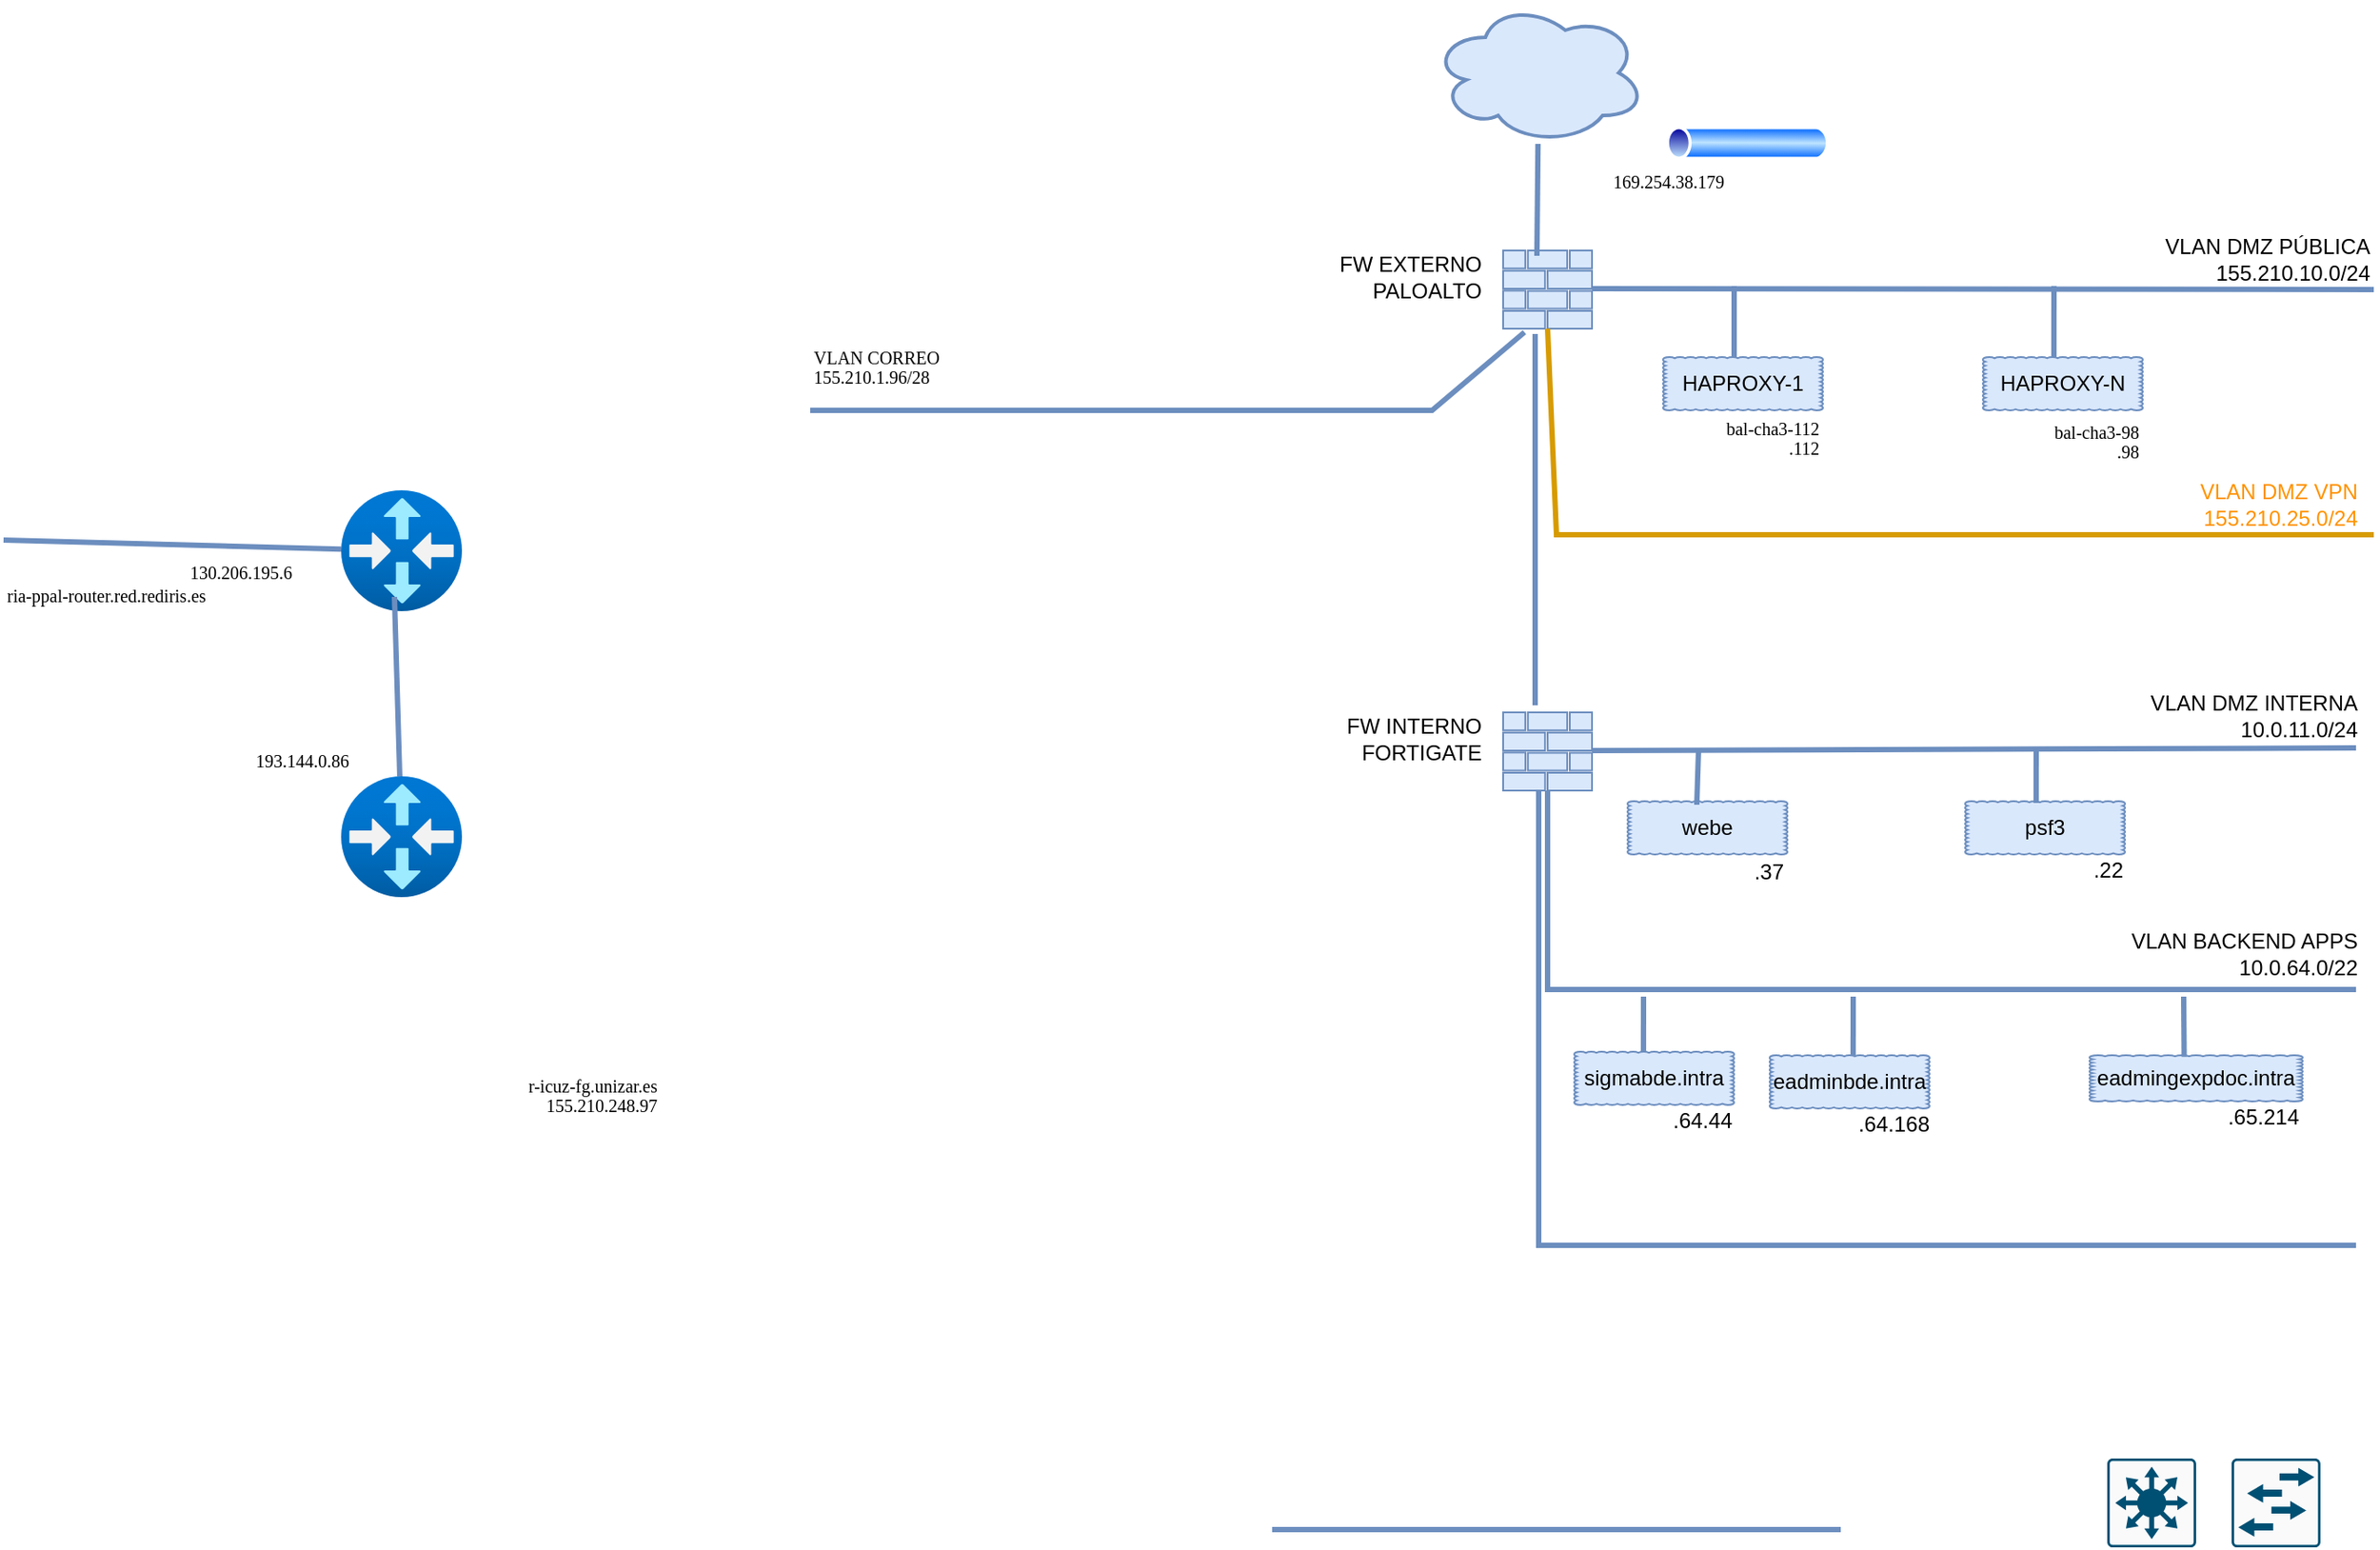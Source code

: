 <mxfile version="24.3.1" type="github">
  <diagram name="Página-1" id="w2JGxfwK3_4Co9fJS01Z">
    <mxGraphModel dx="1767" dy="1093" grid="1" gridSize="10" guides="1" tooltips="1" connect="1" arrows="1" fold="1" page="1" pageScale="1" pageWidth="1827" pageHeight="1827" math="0" shadow="0">
      <root>
        <mxCell id="0" />
        <mxCell id="1" parent="0" />
        <mxCell id="ZgDF1Zh-EmiNUFqbCzEF-2" value="" style="image;aspect=fixed;html=1;points=[];align=center;fontSize=12;image=img/lib/azure2/networking/Virtual_Router.svg;" parent="1" vertex="1">
          <mxGeometry x="210" y="380" width="68" height="68" as="geometry" />
        </mxCell>
        <mxCell id="ZgDF1Zh-EmiNUFqbCzEF-3" value="" style="sketch=0;aspect=fixed;pointerEvents=1;shadow=0;dashed=0;html=1;strokeColor=#6c8ebf;labelPosition=center;verticalLabelPosition=bottom;verticalAlign=top;align=center;fillColor=#dae8fc;shape=mxgraph.mscae.enterprise.firewall" parent="1" vertex="1">
          <mxGeometry x="864" y="505" width="50" height="44" as="geometry" />
        </mxCell>
        <mxCell id="ZgDF1Zh-EmiNUFqbCzEF-4" value="" style="sketch=0;aspect=fixed;pointerEvents=1;shadow=0;dashed=0;html=1;strokeColor=#6c8ebf;labelPosition=center;verticalLabelPosition=bottom;verticalAlign=top;align=center;fillColor=#dae8fc;shape=mxgraph.mscae.enterprise.firewall" parent="1" vertex="1">
          <mxGeometry x="864" y="245" width="50" height="44" as="geometry" />
        </mxCell>
        <mxCell id="u-RkMSvq1dty6-NGJSdJ-2" value="" style="sketch=0;points=[[0.015,0.015,0],[0.985,0.015,0],[0.985,0.985,0],[0.015,0.985,0],[0.25,0,0],[0.5,0,0],[0.75,0,0],[1,0.25,0],[1,0.5,0],[1,0.75,0],[0.75,1,0],[0.5,1,0],[0.25,1,0],[0,0.75,0],[0,0.5,0],[0,0.25,0]];verticalLabelPosition=bottom;html=1;verticalAlign=top;aspect=fixed;align=center;pointerEvents=1;shape=mxgraph.cisco19.rect;prIcon=l3_switch;fillColor=#FAFAFA;strokeColor=#005073;" vertex="1" parent="1">
          <mxGeometry x="1204" y="925" width="50" height="50" as="geometry" />
        </mxCell>
        <mxCell id="u-RkMSvq1dty6-NGJSdJ-3" value="" style="endArrow=none;html=1;rounded=0;strokeWidth=3;fillColor=#dae8fc;strokeColor=#6c8ebf;" edge="1" parent="1">
          <mxGeometry width="50" height="50" relative="1" as="geometry">
            <mxPoint x="914" y="266.5" as="sourcePoint" />
            <mxPoint x="1354" y="267" as="targetPoint" />
          </mxGeometry>
        </mxCell>
        <mxCell id="u-RkMSvq1dty6-NGJSdJ-5" value="" style="endArrow=none;html=1;rounded=0;strokeWidth=3;fillColor=#dae8fc;strokeColor=#6c8ebf;exitX=0.36;exitY=1.068;exitDx=0;exitDy=0;exitPerimeter=0;entryX=0.36;entryY=-0.091;entryDx=0;entryDy=0;entryPerimeter=0;" edge="1" parent="1" source="ZgDF1Zh-EmiNUFqbCzEF-4" target="ZgDF1Zh-EmiNUFqbCzEF-3">
          <mxGeometry width="50" height="50" relative="1" as="geometry">
            <mxPoint x="954" y="335" as="sourcePoint" />
            <mxPoint x="1274" y="335" as="targetPoint" />
          </mxGeometry>
        </mxCell>
        <mxCell id="u-RkMSvq1dty6-NGJSdJ-6" value="" style="sketch=0;points=[[0.015,0.015,0],[0.985,0.015,0],[0.985,0.985,0],[0.015,0.985,0],[0.25,0,0],[0.5,0,0],[0.75,0,0],[1,0.25,0],[1,0.5,0],[1,0.75,0],[0.75,1,0],[0.5,1,0],[0.25,1,0],[0,0.75,0],[0,0.5,0],[0,0.25,0]];verticalLabelPosition=bottom;html=1;verticalAlign=top;aspect=fixed;align=center;pointerEvents=1;shape=mxgraph.cisco19.rect;prIcon=l2_switch;fillColor=#FAFAFA;strokeColor=#005073;" vertex="1" parent="1">
          <mxGeometry x="1274" y="925" width="50" height="50" as="geometry" />
        </mxCell>
        <mxCell id="u-RkMSvq1dty6-NGJSdJ-7" value="" style="ellipse;shape=cloud;whiteSpace=wrap;html=1;fillColor=#dae8fc;strokeColor=#6c8ebf;strokeWidth=2;" vertex="1" parent="1">
          <mxGeometry x="824" y="105" width="120" height="80" as="geometry" />
        </mxCell>
        <mxCell id="u-RkMSvq1dty6-NGJSdJ-8" value="" style="endArrow=none;html=1;rounded=0;strokeWidth=3;fillColor=#dae8fc;strokeColor=#6c8ebf;entryX=0.38;entryY=0.068;entryDx=0;entryDy=0;entryPerimeter=0;" edge="1" parent="1" source="u-RkMSvq1dty6-NGJSdJ-7" target="ZgDF1Zh-EmiNUFqbCzEF-4">
          <mxGeometry width="50" height="50" relative="1" as="geometry">
            <mxPoint x="884" y="175" as="sourcePoint" />
            <mxPoint x="1204" y="175" as="targetPoint" />
          </mxGeometry>
        </mxCell>
        <mxCell id="u-RkMSvq1dty6-NGJSdJ-9" value="" style="endArrow=none;html=1;rounded=0;strokeWidth=3;fillColor=#dae8fc;strokeColor=#6c8ebf;" edge="1" parent="1">
          <mxGeometry width="50" height="50" relative="1" as="geometry">
            <mxPoint x="734" y="965" as="sourcePoint" />
            <mxPoint x="1054" y="965" as="targetPoint" />
          </mxGeometry>
        </mxCell>
        <mxCell id="u-RkMSvq1dty6-NGJSdJ-10" value="" style="endArrow=none;html=1;rounded=0;strokeWidth=3;fillColor=#dae8fc;strokeColor=#6c8ebf;" edge="1" parent="1">
          <mxGeometry width="50" height="50" relative="1" as="geometry">
            <mxPoint x="914" y="526.5" as="sourcePoint" />
            <mxPoint x="1344" y="525" as="targetPoint" />
          </mxGeometry>
        </mxCell>
        <mxCell id="u-RkMSvq1dty6-NGJSdJ-11" value="" style="endArrow=none;html=1;rounded=0;strokeWidth=3;fillColor=#dae8fc;strokeColor=#6c8ebf;exitX=0.5;exitY=1;exitDx=0;exitDy=0;exitPerimeter=0;" edge="1" parent="1" source="ZgDF1Zh-EmiNUFqbCzEF-3">
          <mxGeometry width="50" height="50" relative="1" as="geometry">
            <mxPoint x="889" y="605" as="sourcePoint" />
            <mxPoint x="1344" y="661" as="targetPoint" />
            <Array as="points">
              <mxPoint x="889" y="661" />
              <mxPoint x="1114" y="661" />
            </Array>
          </mxGeometry>
        </mxCell>
        <mxCell id="u-RkMSvq1dty6-NGJSdJ-12" value="HAPROXY-1" style="whiteSpace=wrap;html=1;shape=mxgraph.basic.cloud_rect;fillColor=#dae8fc;strokeColor=#6c8ebf;" vertex="1" parent="1">
          <mxGeometry x="954" y="305" width="90" height="30" as="geometry" />
        </mxCell>
        <mxCell id="u-RkMSvq1dty6-NGJSdJ-13" value="" style="endArrow=none;html=1;rounded=0;strokeWidth=3;fillColor=#dae8fc;strokeColor=#6c8ebf;" edge="1" parent="1">
          <mxGeometry width="50" height="50" relative="1" as="geometry">
            <mxPoint x="994" y="305" as="sourcePoint" />
            <mxPoint x="994" y="265" as="targetPoint" />
          </mxGeometry>
        </mxCell>
        <mxCell id="u-RkMSvq1dty6-NGJSdJ-16" value="&lt;div&gt;VLAN DMZ PÚBLICA&lt;/div&gt;&lt;div&gt;155.210.10.0/24&lt;/div&gt;" style="text;strokeColor=none;align=right;fillColor=none;html=1;verticalAlign=middle;whiteSpace=wrap;rounded=0;" vertex="1" parent="1">
          <mxGeometry x="1194" y="235" width="160" height="30" as="geometry" />
        </mxCell>
        <mxCell id="u-RkMSvq1dty6-NGJSdJ-23" value="&lt;div&gt;VLAN BACKEND APPS&lt;/div&gt;&lt;div&gt;10.0.64.0/22&lt;/div&gt;" style="text;strokeColor=none;align=right;fillColor=none;html=1;verticalAlign=middle;whiteSpace=wrap;rounded=0;" vertex="1" parent="1">
          <mxGeometry x="1187" y="626" width="160" height="30" as="geometry" />
        </mxCell>
        <mxCell id="u-RkMSvq1dty6-NGJSdJ-24" value="eadmingexpdoc.intra" style="whiteSpace=wrap;html=1;shape=mxgraph.basic.cloud_rect;fillColor=#dae8fc;strokeColor=#6c8ebf;" vertex="1" parent="1">
          <mxGeometry x="1194" y="698" width="120" height="26" as="geometry" />
        </mxCell>
        <mxCell id="u-RkMSvq1dty6-NGJSdJ-25" value="&lt;div&gt;.65.214&lt;/div&gt;&lt;div&gt;&lt;br&gt;&lt;/div&gt;" style="text;strokeColor=none;align=right;fillColor=none;html=1;verticalAlign=middle;whiteSpace=wrap;rounded=0;" vertex="1" parent="1">
          <mxGeometry x="1214" y="725" width="100" height="30" as="geometry" />
        </mxCell>
        <mxCell id="u-RkMSvq1dty6-NGJSdJ-27" value="" style="endArrow=none;html=1;rounded=0;strokeWidth=3;fillColor=#dae8fc;strokeColor=#6c8ebf;exitX=0.444;exitY=0.033;exitDx=0;exitDy=0;exitPerimeter=0;" edge="1" parent="1" source="u-RkMSvq1dty6-NGJSdJ-24">
          <mxGeometry width="50" height="50" relative="1" as="geometry">
            <mxPoint x="1004" y="371" as="sourcePoint" />
            <mxPoint x="1247" y="665" as="targetPoint" />
          </mxGeometry>
        </mxCell>
        <mxCell id="u-RkMSvq1dty6-NGJSdJ-28" value="&lt;div&gt;VLAN DMZ INTERNA&lt;/div&gt;&lt;div&gt;10.0.11.0/24&lt;/div&gt;" style="text;strokeColor=none;align=right;fillColor=none;html=1;verticalAlign=middle;whiteSpace=wrap;rounded=0;" vertex="1" parent="1">
          <mxGeometry x="1187" y="492" width="160" height="30" as="geometry" />
        </mxCell>
        <mxCell id="u-RkMSvq1dty6-NGJSdJ-29" value="psf3" style="whiteSpace=wrap;html=1;shape=mxgraph.basic.cloud_rect;fillColor=#dae8fc;strokeColor=#6c8ebf;" vertex="1" parent="1">
          <mxGeometry x="1124" y="555" width="90" height="30" as="geometry" />
        </mxCell>
        <mxCell id="u-RkMSvq1dty6-NGJSdJ-30" value="&lt;div&gt;FW EXTERNO&lt;/div&gt;&lt;div&gt;PALOALTO&lt;br&gt;&lt;/div&gt;" style="text;strokeColor=none;align=right;fillColor=none;html=1;verticalAlign=middle;whiteSpace=wrap;rounded=0;" vertex="1" parent="1">
          <mxGeometry x="694" y="245" width="160" height="30" as="geometry" />
        </mxCell>
        <mxCell id="u-RkMSvq1dty6-NGJSdJ-31" value="&lt;div&gt;FW INTERNO&lt;/div&gt;&lt;div&gt;FORTIGATE&lt;br&gt;&lt;/div&gt;" style="text;strokeColor=none;align=right;fillColor=none;html=1;verticalAlign=middle;whiteSpace=wrap;rounded=0;" vertex="1" parent="1">
          <mxGeometry x="694" y="505" width="160" height="30" as="geometry" />
        </mxCell>
        <mxCell id="u-RkMSvq1dty6-NGJSdJ-32" value="" style="endArrow=none;html=1;rounded=0;strokeWidth=3;fillColor=#dae8fc;strokeColor=#6c8ebf;exitX=0.444;exitY=0.033;exitDx=0;exitDy=0;exitPerimeter=0;" edge="1" parent="1" source="u-RkMSvq1dty6-NGJSdJ-29">
          <mxGeometry width="50" height="50" relative="1" as="geometry">
            <mxPoint x="1173" y="312" as="sourcePoint" />
            <mxPoint x="1164" y="525" as="targetPoint" />
          </mxGeometry>
        </mxCell>
        <mxCell id="u-RkMSvq1dty6-NGJSdJ-33" value="&lt;div&gt;.22&lt;br&gt;&lt;/div&gt;" style="text;strokeColor=none;align=right;fillColor=none;html=1;verticalAlign=middle;whiteSpace=wrap;rounded=0;" vertex="1" parent="1">
          <mxGeometry x="1175" y="579" width="40" height="30" as="geometry" />
        </mxCell>
        <mxCell id="u-RkMSvq1dty6-NGJSdJ-36" value="" style="endArrow=none;html=1;rounded=0;strokeWidth=3;fillColor=#ffe6cc;strokeColor=#d79b00;exitX=0.5;exitY=1;exitDx=0;exitDy=0;exitPerimeter=0;fontColor=#ff9300;" edge="1" parent="1" source="ZgDF1Zh-EmiNUFqbCzEF-4">
          <mxGeometry width="50" height="50" relative="1" as="geometry">
            <mxPoint x="894" y="304" as="sourcePoint" />
            <mxPoint x="1354" y="405" as="targetPoint" />
            <Array as="points">
              <mxPoint x="894" y="405" />
            </Array>
          </mxGeometry>
        </mxCell>
        <mxCell id="u-RkMSvq1dty6-NGJSdJ-37" value="&lt;div&gt;&lt;font color=&quot;#ff9300&quot;&gt;VLAN DMZ VPN 155.210.25.0/24&lt;/font&gt;&lt;/div&gt;" style="text;strokeColor=none;align=right;fillColor=none;html=1;verticalAlign=middle;whiteSpace=wrap;rounded=0;" vertex="1" parent="1">
          <mxGeometry x="1187" y="373" width="160" height="30" as="geometry" />
        </mxCell>
        <mxCell id="u-RkMSvq1dty6-NGJSdJ-38" value="&lt;div&gt;&lt;br&gt;&lt;/div&gt;" style="text;strokeColor=none;align=right;fillColor=none;html=1;verticalAlign=middle;whiteSpace=wrap;rounded=0;" vertex="1" parent="1">
          <mxGeometry x="1187" y="765" width="160" height="30" as="geometry" />
        </mxCell>
        <mxCell id="u-RkMSvq1dty6-NGJSdJ-39" value="" style="endArrow=none;html=1;rounded=0;strokeWidth=3;fillColor=#dae8fc;strokeColor=#6c8ebf;exitX=0.5;exitY=1;exitDx=0;exitDy=0;exitPerimeter=0;" edge="1" parent="1">
          <mxGeometry width="50" height="50" relative="1" as="geometry">
            <mxPoint x="884" y="549" as="sourcePoint" />
            <mxPoint x="1344" y="805" as="targetPoint" />
            <Array as="points">
              <mxPoint x="884" y="661" />
              <mxPoint x="884" y="805" />
            </Array>
          </mxGeometry>
        </mxCell>
        <mxCell id="u-RkMSvq1dty6-NGJSdJ-40" value="sigmabde.intra" style="whiteSpace=wrap;html=1;shape=mxgraph.basic.cloud_rect;fillColor=#dae8fc;strokeColor=#6c8ebf;" vertex="1" parent="1">
          <mxGeometry x="904" y="696" width="90" height="30" as="geometry" />
        </mxCell>
        <mxCell id="u-RkMSvq1dty6-NGJSdJ-41" value="&lt;div&gt;.64.44&lt;/div&gt;" style="text;strokeColor=none;align=right;fillColor=none;html=1;verticalAlign=middle;whiteSpace=wrap;rounded=0;" vertex="1" parent="1">
          <mxGeometry x="895" y="720" width="100" height="30" as="geometry" />
        </mxCell>
        <mxCell id="u-RkMSvq1dty6-NGJSdJ-42" value="" style="endArrow=none;html=1;rounded=0;strokeWidth=3;fillColor=#dae8fc;strokeColor=#6c8ebf;exitX=0.433;exitY=0;exitDx=0;exitDy=0;exitPerimeter=0;" edge="1" parent="1" source="u-RkMSvq1dty6-NGJSdJ-40">
          <mxGeometry width="50" height="50" relative="1" as="geometry">
            <mxPoint x="1002" y="706" as="sourcePoint" />
            <mxPoint x="943" y="665" as="targetPoint" />
          </mxGeometry>
        </mxCell>
        <mxCell id="u-RkMSvq1dty6-NGJSdJ-43" value="eadminbde.intra" style="whiteSpace=wrap;html=1;shape=mxgraph.basic.cloud_rect;fillColor=#dae8fc;strokeColor=#6c8ebf;" vertex="1" parent="1">
          <mxGeometry x="1014" y="698" width="90" height="30" as="geometry" />
        </mxCell>
        <mxCell id="u-RkMSvq1dty6-NGJSdJ-44" value="" style="endArrow=none;html=1;rounded=0;strokeWidth=3;fillColor=#dae8fc;strokeColor=#6c8ebf;exitX=0.522;exitY=0;exitDx=0;exitDy=0;exitPerimeter=0;" edge="1" parent="1" source="u-RkMSvq1dty6-NGJSdJ-43">
          <mxGeometry width="50" height="50" relative="1" as="geometry">
            <mxPoint x="1073" y="835" as="sourcePoint" />
            <mxPoint x="1061" y="665" as="targetPoint" />
          </mxGeometry>
        </mxCell>
        <mxCell id="u-RkMSvq1dty6-NGJSdJ-45" value="&lt;div&gt;.64.168&lt;/div&gt;" style="text;strokeColor=none;align=right;fillColor=none;html=1;verticalAlign=middle;whiteSpace=wrap;rounded=0;" vertex="1" parent="1">
          <mxGeometry x="1006" y="722" width="100" height="30" as="geometry" />
        </mxCell>
        <mxCell id="u-RkMSvq1dty6-NGJSdJ-48" value="" style="image;aspect=fixed;perimeter=ellipsePerimeter;html=1;align=center;shadow=0;dashed=0;spacingTop=3;image=img/lib/active_directory/tunnel.svg;" vertex="1" parent="1">
          <mxGeometry x="954" y="175" width="95" height="19" as="geometry" />
        </mxCell>
        <mxCell id="u-RkMSvq1dty6-NGJSdJ-49" value="&lt;p style=&quot;margin: 0.0px 0.0px 0.0px 0.0px; font: 10.0px Menlo; color: #000000&quot;&gt;&lt;span style=&quot;font-variant-ligatures: no-common-ligatures&quot;&gt;169.254.38.179&lt;/span&gt;&lt;/p&gt;" style="text;whiteSpace=wrap;html=1;" vertex="1" parent="1">
          <mxGeometry x="924" y="194" width="120" height="30" as="geometry" />
        </mxCell>
        <mxCell id="u-RkMSvq1dty6-NGJSdJ-50" value="webe" style="whiteSpace=wrap;html=1;shape=mxgraph.basic.cloud_rect;fillColor=#dae8fc;strokeColor=#6c8ebf;" vertex="1" parent="1">
          <mxGeometry x="934" y="555" width="90" height="30" as="geometry" />
        </mxCell>
        <mxCell id="u-RkMSvq1dty6-NGJSdJ-51" value="&lt;p style=&quot;margin: 0.0px 0.0px 0.0px 0.0px; font: 10.0px Menlo; color: #000000&quot;&gt;&lt;span style=&quot;font-variant-ligatures: no-common-ligatures&quot;&gt;130.206.195.6&lt;/span&gt;&lt;/p&gt;" style="text;whiteSpace=wrap;html=1;" vertex="1" parent="1">
          <mxGeometry x="123" y="414" width="120" height="40" as="geometry" />
        </mxCell>
        <UserObject label="&lt;p style=&quot;margin: 0.0px 0.0px 0.0px 0.0px; font: 10.0px Menlo; color: #000000&quot;&gt;&lt;span style=&quot;font-variant-ligatures: no-common-ligatures&quot;&gt;ria-ppal-router.red.rediris.es&lt;/span&gt;&lt;/p&gt;" link="&lt;p style=&quot;margin: 0.0px 0.0px 0.0px 0.0px; font: 10.0px Menlo; color: #000000&quot;&gt;&lt;span style=&quot;font-variant-ligatures: no-common-ligatures&quot;&gt;ria-ppal-router.red.rediris.es&lt;/span&gt;&lt;/p&gt;" id="u-RkMSvq1dty6-NGJSdJ-52">
          <mxCell style="text;whiteSpace=wrap;html=1;" vertex="1" parent="1">
            <mxGeometry x="20" y="427" width="230" height="40" as="geometry" />
          </mxCell>
        </UserObject>
        <mxCell id="u-RkMSvq1dty6-NGJSdJ-53" value="" style="image;aspect=fixed;html=1;points=[];align=center;fontSize=12;image=img/lib/azure2/networking/Virtual_Router.svg;" vertex="1" parent="1">
          <mxGeometry x="210" y="541" width="68" height="68" as="geometry" />
        </mxCell>
        <mxCell id="u-RkMSvq1dty6-NGJSdJ-54" value="" style="endArrow=none;html=1;rounded=0;strokeWidth=3;fillColor=#dae8fc;strokeColor=#6c8ebf;" edge="1" parent="1" target="ZgDF1Zh-EmiNUFqbCzEF-2">
          <mxGeometry width="50" height="50" relative="1" as="geometry">
            <mxPoint x="20" y="408" as="sourcePoint" />
            <mxPoint x="220" y="410" as="targetPoint" />
          </mxGeometry>
        </mxCell>
        <mxCell id="u-RkMSvq1dty6-NGJSdJ-55" value="" style="endArrow=none;html=1;rounded=0;strokeWidth=3;fillColor=#dae8fc;strokeColor=#6c8ebf;" edge="1" parent="1" target="u-RkMSvq1dty6-NGJSdJ-53">
          <mxGeometry width="50" height="50" relative="1" as="geometry">
            <mxPoint x="240" y="440" as="sourcePoint" />
            <mxPoint x="433" y="475" as="targetPoint" />
          </mxGeometry>
        </mxCell>
        <mxCell id="u-RkMSvq1dty6-NGJSdJ-56" value="&lt;p style=&quot;margin: 0.0px 0.0px 0.0px 0.0px; font: 10.0px Menlo; color: #000000&quot;&gt;&lt;span style=&quot;font-variant-ligatures: no-common-ligatures&quot;&gt;193.144.0.86&lt;/span&gt;&lt;/p&gt;" style="text;whiteSpace=wrap;html=1;" vertex="1" parent="1">
          <mxGeometry x="160" y="520" width="110" height="40" as="geometry" />
        </mxCell>
        <UserObject label="&lt;p style=&quot;margin: 0.0px 0.0px 0.0px 0.0px; font: 10.0px Menlo; color: #000000&quot;&gt;&lt;span style=&quot;font-variant-ligatures: no-common-ligatures&quot;&gt;r-icuz-fg.unizar.es&lt;/span&gt;&lt;/p&gt;&lt;p style=&quot;margin: 0.0px 0.0px 0.0px 0.0px; font: 10.0px Menlo; color: #000000&quot;&gt;&lt;span style=&quot;font-variant-ligatures: no-common-ligatures&quot;&gt;155.210.248.97&lt;/span&gt;&lt;/p&gt;" link="&lt;p style=&quot;margin: 0.0px 0.0px 0.0px 0.0px; font: 10.0px Menlo; color: #000000&quot;&gt;&lt;span style=&quot;font-variant-ligatures: no-common-ligatures&quot;&gt;r-icuz-fg.unizar.es (155.210.248.97)&lt;/span&gt;&lt;/p&gt;" id="u-RkMSvq1dty6-NGJSdJ-57">
          <mxCell style="text;whiteSpace=wrap;html=1;align=right;" vertex="1" parent="1">
            <mxGeometry x="260" y="703" width="130" height="40" as="geometry" />
          </mxCell>
        </UserObject>
        <mxCell id="u-RkMSvq1dty6-NGJSdJ-58" value="" style="endArrow=none;html=1;rounded=0;strokeWidth=3;fillColor=#dae8fc;strokeColor=#6c8ebf;entryX=0.433;entryY=0.067;entryDx=0;entryDy=0;entryPerimeter=0;" edge="1" parent="1" target="u-RkMSvq1dty6-NGJSdJ-50">
          <mxGeometry width="50" height="50" relative="1" as="geometry">
            <mxPoint x="974" y="525" as="sourcePoint" />
            <mxPoint x="1174" y="535" as="targetPoint" />
          </mxGeometry>
        </mxCell>
        <mxCell id="u-RkMSvq1dty6-NGJSdJ-60" value="&lt;div&gt;.37&lt;br&gt;&lt;/div&gt;" style="text;strokeColor=none;align=right;fillColor=none;html=1;verticalAlign=middle;whiteSpace=wrap;rounded=0;" vertex="1" parent="1">
          <mxGeometry x="984" y="580" width="40" height="30" as="geometry" />
        </mxCell>
        <UserObject label="&lt;p style=&quot;margin: 0.0px 0.0px 0.0px 0.0px; font: 10.0px Menlo; color: #000000&quot;&gt;&lt;span style=&quot;font-variant-ligatures: no-common-ligatures&quot;&gt;bal-cha3-98&lt;/span&gt;&lt;/p&gt;&lt;p style=&quot;margin: 0.0px 0.0px 0.0px 0.0px; font: 10.0px Menlo; color: #000000&quot;&gt;&lt;span style=&quot;font-variant-ligatures: no-common-ligatures&quot;&gt;.98&lt;/span&gt;&lt;/p&gt;" link="&lt;p style=&quot;margin: 0.0px 0.0px 0.0px 0.0px; font: 10.0px Menlo; color: #000000&quot;&gt;&lt;span style=&quot;font-variant-ligatures: no-common-ligatures&quot;&gt;bal-cha3-98.unizar.es&lt;/span&gt;&lt;/p&gt;" id="u-RkMSvq1dty6-NGJSdJ-61">
          <mxCell style="text;whiteSpace=wrap;html=1;align=right;" vertex="1" parent="1">
            <mxGeometry x="1089" y="335" width="135" height="40" as="geometry" />
          </mxCell>
        </UserObject>
        <mxCell id="u-RkMSvq1dty6-NGJSdJ-62" value="HAPROXY-N" style="whiteSpace=wrap;html=1;shape=mxgraph.basic.cloud_rect;fillColor=#dae8fc;strokeColor=#6c8ebf;" vertex="1" parent="1">
          <mxGeometry x="1134" y="305" width="90" height="30" as="geometry" />
        </mxCell>
        <UserObject label="&lt;p style=&quot;margin: 0.0px 0.0px 0.0px 0.0px; font: 10.0px Menlo; color: #000000&quot;&gt;&lt;span style=&quot;font-variant-ligatures: no-common-ligatures&quot;&gt;bal-cha3-112&lt;/span&gt;&lt;/p&gt;&lt;p style=&quot;margin: 0.0px 0.0px 0.0px 0.0px; font: 10.0px Menlo; color: #000000&quot;&gt;&lt;span style=&quot;font-variant-ligatures: no-common-ligatures&quot;&gt;.112&lt;/span&gt;&lt;/p&gt;" link="&lt;p style=&quot;margin: 0.0px 0.0px 0.0px 0.0px; font: 10.0px Menlo; color: #000000&quot;&gt;&lt;span style=&quot;font-variant-ligatures: no-common-ligatures&quot;&gt;bal-cha3-98.unizar.es&lt;/span&gt;&lt;/p&gt;" id="u-RkMSvq1dty6-NGJSdJ-63">
          <mxCell style="text;whiteSpace=wrap;html=1;align=right;" vertex="1" parent="1">
            <mxGeometry x="909" y="333" width="135" height="40" as="geometry" />
          </mxCell>
        </UserObject>
        <mxCell id="u-RkMSvq1dty6-NGJSdJ-64" value="" style="endArrow=none;html=1;rounded=0;strokeWidth=3;fillColor=#dae8fc;strokeColor=#6c8ebf;exitX=0.444;exitY=0;exitDx=0;exitDy=0;exitPerimeter=0;" edge="1" parent="1" source="u-RkMSvq1dty6-NGJSdJ-62">
          <mxGeometry width="50" height="50" relative="1" as="geometry">
            <mxPoint x="1004" y="315" as="sourcePoint" />
            <mxPoint x="1174" y="265" as="targetPoint" />
          </mxGeometry>
        </mxCell>
        <mxCell id="u-RkMSvq1dty6-NGJSdJ-65" value="" style="endArrow=none;html=1;rounded=0;strokeWidth=3;fillColor=#dae8fc;strokeColor=#6c8ebf;exitX=0.24;exitY=1.046;exitDx=0;exitDy=0;exitPerimeter=0;" edge="1" parent="1" source="ZgDF1Zh-EmiNUFqbCzEF-4">
          <mxGeometry width="50" height="50" relative="1" as="geometry">
            <mxPoint x="844" y="289" as="sourcePoint" />
            <mxPoint x="474" y="335" as="targetPoint" />
            <Array as="points">
              <mxPoint x="824" y="335" />
            </Array>
          </mxGeometry>
        </mxCell>
        <mxCell id="u-RkMSvq1dty6-NGJSdJ-66" value="&lt;p style=&quot;margin: 0.0px 0.0px 0.0px 0.0px; font: 10.0px Menlo; color: #000000&quot;&gt;&lt;span style=&quot;font-variant-ligatures: no-common-ligatures&quot;&gt;VLAN CORREO&lt;/span&gt;&lt;/p&gt;&lt;p style=&quot;margin: 0.0px 0.0px 0.0px 0.0px; font: 10.0px Menlo; color: #000000&quot;&gt;&lt;span style=&quot;font-variant-ligatures: no-common-ligatures&quot;&gt;155.210.1.96/28&lt;/span&gt;&lt;/p&gt;" style="text;whiteSpace=wrap;html=1;" vertex="1" parent="1">
          <mxGeometry x="474" y="293" width="130" height="40" as="geometry" />
        </mxCell>
      </root>
    </mxGraphModel>
  </diagram>
</mxfile>
